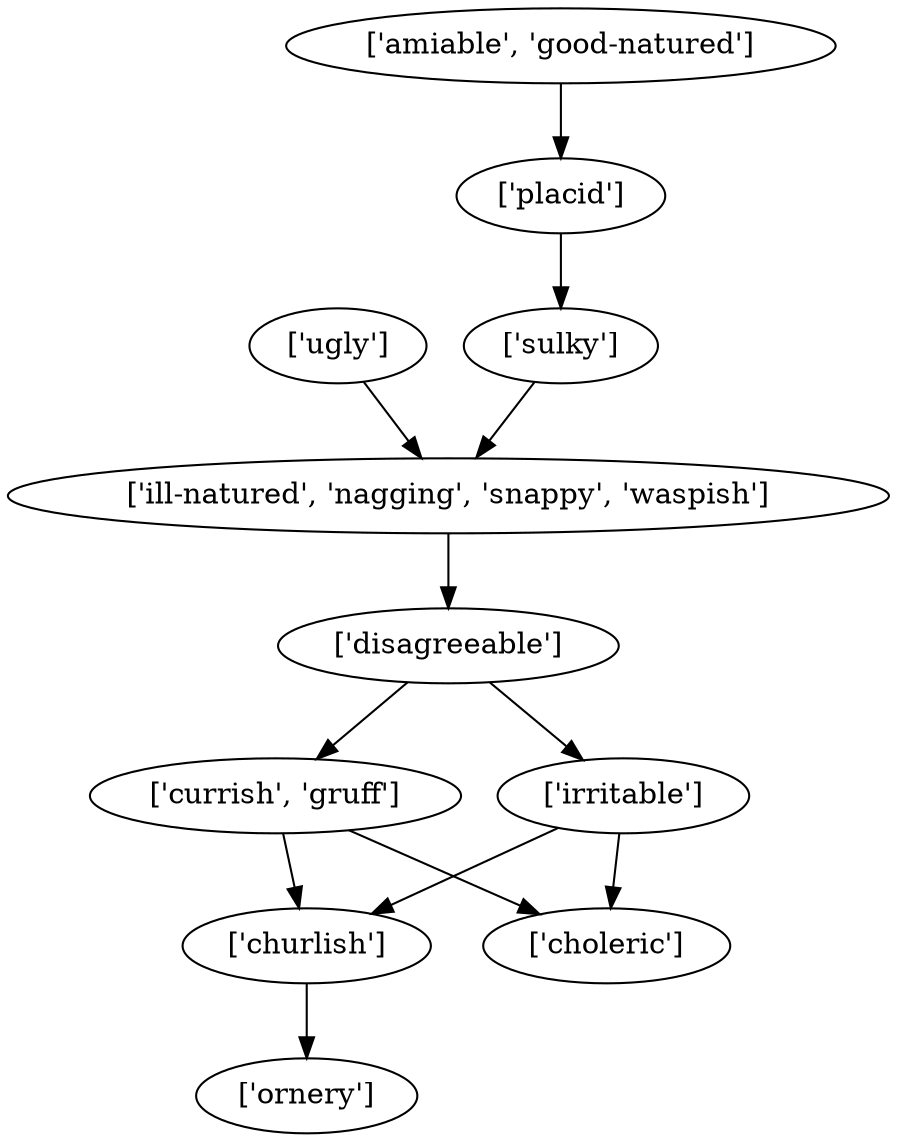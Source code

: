 strict digraph  {
	"['churlish']" -> "['ornery']";
	"['currish', 'gruff']" -> "['churlish']";
	"['currish', 'gruff']" -> "['choleric']";
	"['ill-natured', 'nagging', 'snappy', 'waspish']" -> "['disagreeable']";
	"['disagreeable']" -> "['currish', 'gruff']";
	"['disagreeable']" -> "['irritable']";
	"['ugly']" -> "['ill-natured', 'nagging', 'snappy', 'waspish']";
	"['irritable']" -> "['churlish']";
	"['irritable']" -> "['choleric']";
	"['amiable', 'good-natured']" -> "['placid']";
	"['placid']" -> "['sulky']";
	"['sulky']" -> "['ill-natured', 'nagging', 'snappy', 'waspish']";
}
